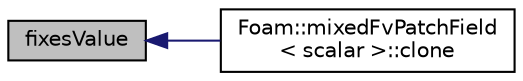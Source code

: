digraph "fixesValue"
{
  bgcolor="transparent";
  edge [fontname="Helvetica",fontsize="10",labelfontname="Helvetica",labelfontsize="10"];
  node [fontname="Helvetica",fontsize="10",shape=record];
  rankdir="LR";
  Node18 [label="fixesValue",height=0.2,width=0.4,color="black", fillcolor="grey75", style="filled", fontcolor="black"];
  Node18 -> Node19 [dir="back",color="midnightblue",fontsize="10",style="solid",fontname="Helvetica"];
  Node19 [label="Foam::mixedFvPatchField\l\< scalar \>::clone",height=0.2,width=0.4,color="black",URL="$a22785.html#a6dfbb046cc414bcb0ee27a1646815537",tooltip="Construct and return a clone setting internal field reference. "];
}
